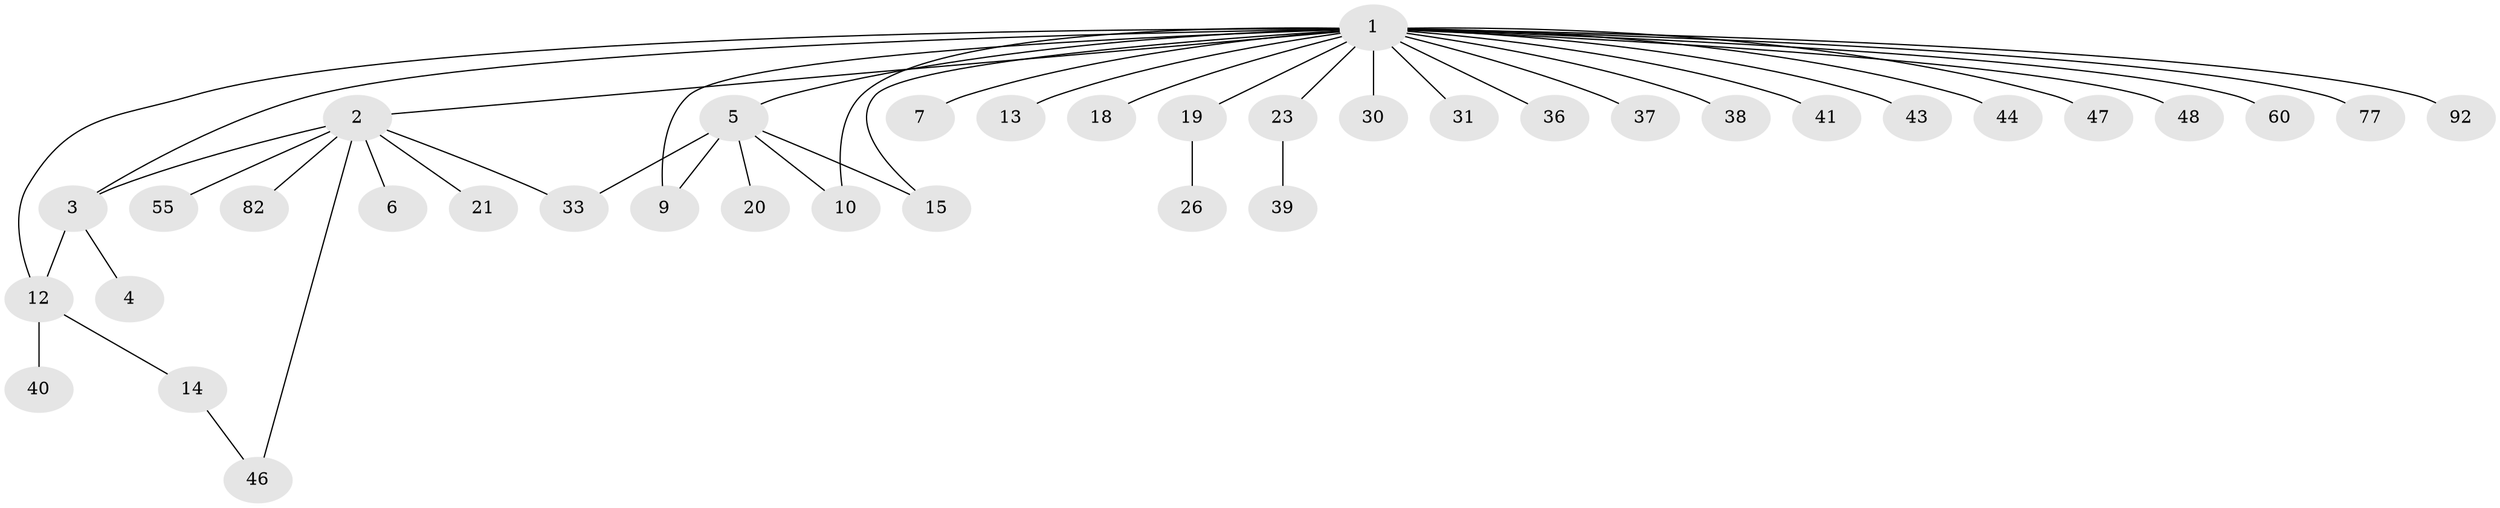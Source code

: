 // original degree distribution, {25: 0.010309278350515464, 8: 0.030927835051546393, 11: 0.010309278350515464, 1: 0.6391752577319587, 2: 0.13402061855670103, 3: 0.13402061855670103, 4: 0.020618556701030927, 5: 0.010309278350515464, 6: 0.010309278350515464}
// Generated by graph-tools (version 1.1) at 2025/18/03/04/25 18:18:01]
// undirected, 38 vertices, 44 edges
graph export_dot {
graph [start="1"]
  node [color=gray90,style=filled];
  1;
  2;
  3 [super="+29+28+8+74+93+85+11"];
  4;
  5 [super="+17+68+83+91+58+27"];
  6;
  7 [super="+65"];
  9 [super="+51+73"];
  10 [super="+22+16"];
  12 [super="+35+59"];
  13;
  14 [super="+42+24+57"];
  15 [super="+72"];
  18;
  19 [super="+25"];
  20 [super="+50"];
  21;
  23 [super="+80"];
  26;
  30;
  31;
  33 [super="+45+52+70+34"];
  36 [super="+66+81"];
  37;
  38;
  39;
  40;
  41;
  43 [super="+78+54"];
  44;
  46 [super="+69"];
  47 [super="+94+49"];
  48 [super="+67+86"];
  55;
  60;
  77;
  82;
  92;
  1 -- 2;
  1 -- 3;
  1 -- 5;
  1 -- 7;
  1 -- 9;
  1 -- 10;
  1 -- 12;
  1 -- 13;
  1 -- 15;
  1 -- 18;
  1 -- 19;
  1 -- 23;
  1 -- 30;
  1 -- 31;
  1 -- 36;
  1 -- 37;
  1 -- 38;
  1 -- 41;
  1 -- 43;
  1 -- 44;
  1 -- 47;
  1 -- 48;
  1 -- 60;
  1 -- 77;
  1 -- 92;
  2 -- 3;
  2 -- 6;
  2 -- 21;
  2 -- 33;
  2 -- 46;
  2 -- 55;
  2 -- 82;
  3 -- 4;
  3 -- 12;
  5 -- 20;
  5 -- 15;
  5 -- 9;
  5 -- 10;
  5 -- 33;
  12 -- 14;
  12 -- 40;
  14 -- 46;
  19 -- 26;
  23 -- 39;
}
